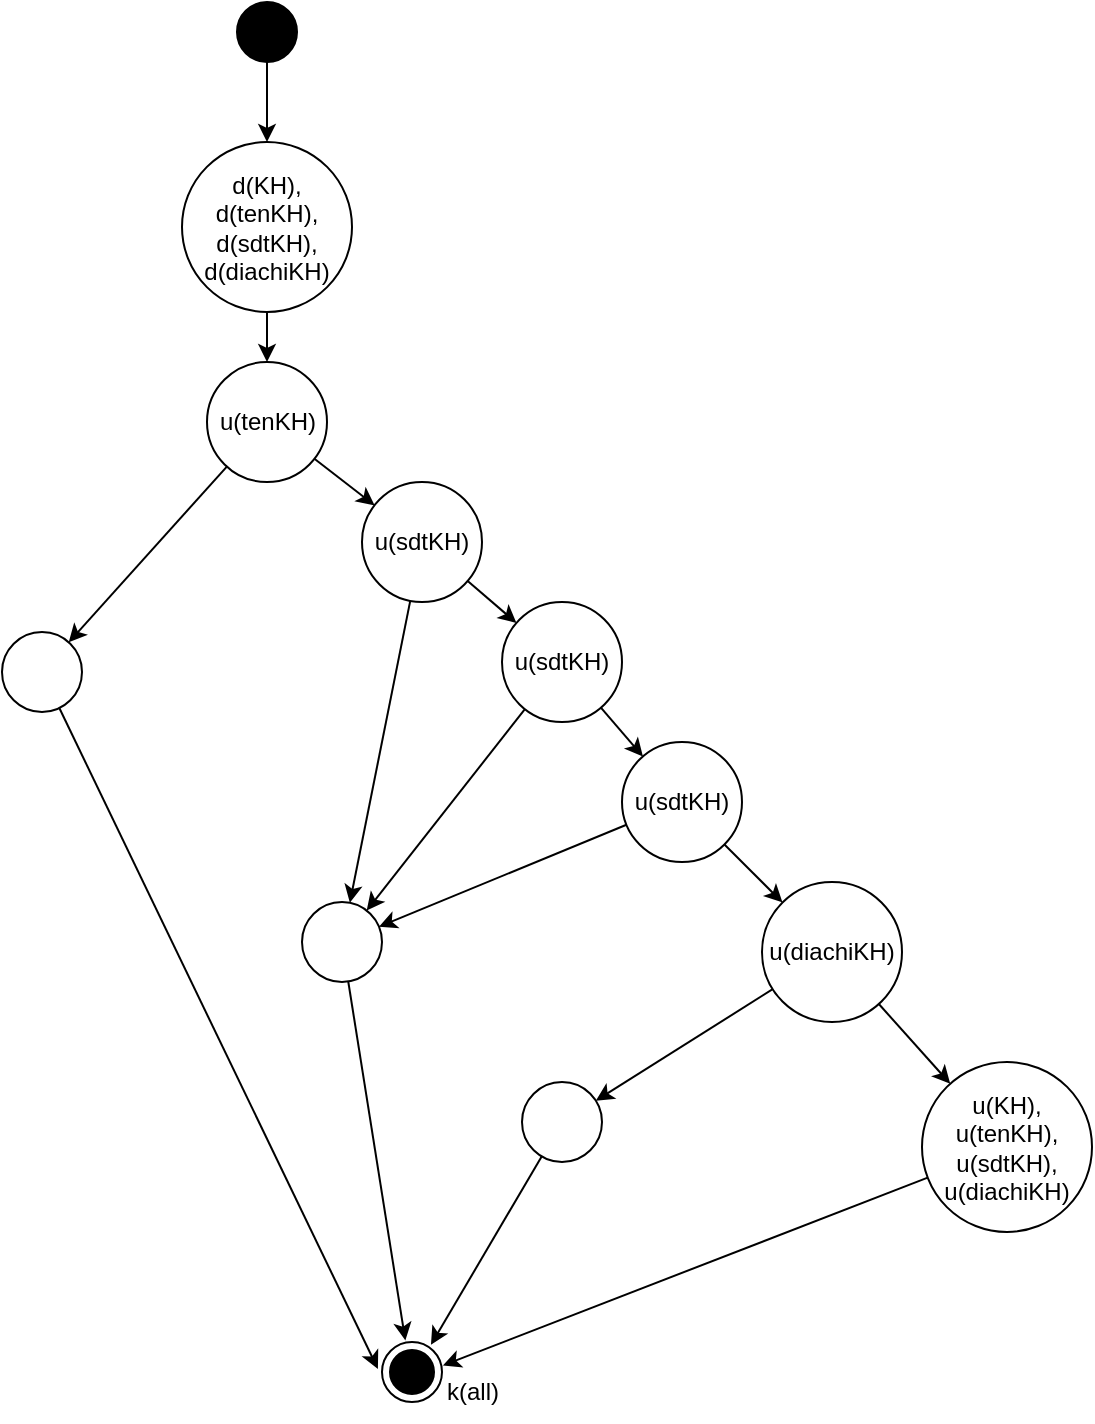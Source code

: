 <mxfile version="25.0.3" pages="4">
  <diagram id="HT4gBM5k6EM0QCJGCTTb" name="Page-2">
    <mxGraphModel dx="1486" dy="822" grid="1" gridSize="10" guides="1" tooltips="1" connect="1" arrows="1" fold="1" page="1" pageScale="1" pageWidth="3300" pageHeight="4681" math="0" shadow="0">
      <root>
        <mxCell id="0" />
        <mxCell id="1" parent="0" />
        <mxCell id="9Lhq6CNGo00cU0peFySH-1" style="edgeStyle=orthogonalEdgeStyle;rounded=0;orthogonalLoop=1;jettySize=auto;html=1;entryX=0.5;entryY=0;entryDx=0;entryDy=0;" parent="1" source="9Lhq6CNGo00cU0peFySH-2" target="9Lhq6CNGo00cU0peFySH-4" edge="1">
          <mxGeometry relative="1" as="geometry" />
        </mxCell>
        <mxCell id="9Lhq6CNGo00cU0peFySH-2" value="" style="ellipse;fillColor=strokeColor;fontSize=11;labelPosition=left;verticalLabelPosition=middle;align=right;verticalAlign=middle;spacingRight=7;" parent="1" vertex="1">
          <mxGeometry x="797.5" y="180" width="30" height="30" as="geometry" />
        </mxCell>
        <mxCell id="9Lhq6CNGo00cU0peFySH-3" style="edgeStyle=orthogonalEdgeStyle;rounded=0;orthogonalLoop=1;jettySize=auto;html=1;exitX=0.5;exitY=1;exitDx=0;exitDy=0;entryX=0.5;entryY=0;entryDx=0;entryDy=0;" parent="1" source="9Lhq6CNGo00cU0peFySH-4" target="9Lhq6CNGo00cU0peFySH-7" edge="1">
          <mxGeometry relative="1" as="geometry" />
        </mxCell>
        <mxCell id="9Lhq6CNGo00cU0peFySH-4" value="d(KH), d(tenKH), d(sdtKH), d(diachiKH)" style="ellipse;whiteSpace=wrap;html=1;aspect=fixed;" parent="1" vertex="1">
          <mxGeometry x="770" y="250" width="85" height="85" as="geometry" />
        </mxCell>
        <mxCell id="9Lhq6CNGo00cU0peFySH-5" value="" style="rounded=0;orthogonalLoop=1;jettySize=auto;html=1;" parent="1" source="9Lhq6CNGo00cU0peFySH-7" target="9Lhq6CNGo00cU0peFySH-9" edge="1">
          <mxGeometry relative="1" as="geometry" />
        </mxCell>
        <mxCell id="9Lhq6CNGo00cU0peFySH-6" value="" style="rounded=0;orthogonalLoop=1;jettySize=auto;html=1;" parent="1" source="9Lhq6CNGo00cU0peFySH-7" target="9Lhq6CNGo00cU0peFySH-16" edge="1">
          <mxGeometry relative="1" as="geometry" />
        </mxCell>
        <mxCell id="9Lhq6CNGo00cU0peFySH-7" value="u(tenKH)" style="ellipse;whiteSpace=wrap;html=1;aspect=fixed;" parent="1" vertex="1">
          <mxGeometry x="782.5" y="360" width="60" height="60" as="geometry" />
        </mxCell>
        <mxCell id="9Lhq6CNGo00cU0peFySH-8" value="" style="rounded=0;orthogonalLoop=1;jettySize=auto;html=1;entryX=-0.068;entryY=0.45;entryDx=0;entryDy=0;entryPerimeter=0;" parent="1" source="9Lhq6CNGo00cU0peFySH-9" target="9Lhq6CNGo00cU0peFySH-34" edge="1">
          <mxGeometry relative="1" as="geometry">
            <mxPoint x="795" y="760" as="targetPoint" />
          </mxGeometry>
        </mxCell>
        <mxCell id="9Lhq6CNGo00cU0peFySH-9" value="" style="ellipse;whiteSpace=wrap;html=1;aspect=fixed;" parent="1" vertex="1">
          <mxGeometry x="680" y="495" width="40" height="40" as="geometry" />
        </mxCell>
        <mxCell id="9Lhq6CNGo00cU0peFySH-14" value="" style="rounded=0;orthogonalLoop=1;jettySize=auto;html=1;" parent="1" source="9Lhq6CNGo00cU0peFySH-16" target="9Lhq6CNGo00cU0peFySH-18" edge="1">
          <mxGeometry relative="1" as="geometry" />
        </mxCell>
        <mxCell id="9Lhq6CNGo00cU0peFySH-15" value="" style="rounded=0;orthogonalLoop=1;jettySize=auto;html=1;" parent="1" source="9Lhq6CNGo00cU0peFySH-16" target="eaFx54Nm_vmht1-EFbct-1" edge="1">
          <mxGeometry relative="1" as="geometry" />
        </mxCell>
        <mxCell id="9Lhq6CNGo00cU0peFySH-16" value="u(sdtKH)" style="ellipse;whiteSpace=wrap;html=1;aspect=fixed;" parent="1" vertex="1">
          <mxGeometry x="860" y="420" width="60" height="60" as="geometry" />
        </mxCell>
        <mxCell id="9Lhq6CNGo00cU0peFySH-17" value="" style="rounded=0;orthogonalLoop=1;jettySize=auto;html=1;entryX=0.389;entryY=-0.026;entryDx=0;entryDy=0;entryPerimeter=0;" parent="1" source="9Lhq6CNGo00cU0peFySH-18" target="9Lhq6CNGo00cU0peFySH-34" edge="1">
          <mxGeometry relative="1" as="geometry">
            <mxPoint x="800.858" y="745.858" as="targetPoint" />
          </mxGeometry>
        </mxCell>
        <mxCell id="9Lhq6CNGo00cU0peFySH-18" value="" style="ellipse;whiteSpace=wrap;html=1;aspect=fixed;" parent="1" vertex="1">
          <mxGeometry x="830" y="630" width="40" height="40" as="geometry" />
        </mxCell>
        <mxCell id="9Lhq6CNGo00cU0peFySH-23" value="" style="rounded=0;orthogonalLoop=1;jettySize=auto;html=1;" parent="1" source="9Lhq6CNGo00cU0peFySH-25" target="9Lhq6CNGo00cU0peFySH-27" edge="1">
          <mxGeometry relative="1" as="geometry" />
        </mxCell>
        <mxCell id="9Lhq6CNGo00cU0peFySH-24" value="" style="rounded=0;orthogonalLoop=1;jettySize=auto;html=1;" parent="1" source="9Lhq6CNGo00cU0peFySH-25" target="9Lhq6CNGo00cU0peFySH-39" edge="1">
          <mxGeometry relative="1" as="geometry">
            <mxPoint x="1062.807" y="579.782" as="targetPoint" />
          </mxGeometry>
        </mxCell>
        <mxCell id="9Lhq6CNGo00cU0peFySH-25" value="u(diachiKH)" style="ellipse;whiteSpace=wrap;html=1;aspect=fixed;" parent="1" vertex="1">
          <mxGeometry x="1060" y="620" width="70" height="70" as="geometry" />
        </mxCell>
        <mxCell id="9Lhq6CNGo00cU0peFySH-26" value="" style="rounded=0;orthogonalLoop=1;jettySize=auto;html=1;entryX=0.816;entryY=0.046;entryDx=0;entryDy=0;entryPerimeter=0;" parent="1" source="9Lhq6CNGo00cU0peFySH-27" target="9Lhq6CNGo00cU0peFySH-34" edge="1">
          <mxGeometry relative="1" as="geometry">
            <mxPoint x="815" y="740" as="targetPoint" />
          </mxGeometry>
        </mxCell>
        <mxCell id="9Lhq6CNGo00cU0peFySH-27" value="" style="ellipse;whiteSpace=wrap;html=1;aspect=fixed;" parent="1" vertex="1">
          <mxGeometry x="940" y="720" width="40" height="40" as="geometry" />
        </mxCell>
        <mxCell id="9Lhq6CNGo00cU0peFySH-33" style="rounded=0;orthogonalLoop=1;jettySize=auto;html=1;entryX=1.015;entryY=0.391;entryDx=0;entryDy=0;entryPerimeter=0;" parent="1" source="9Lhq6CNGo00cU0peFySH-39" target="9Lhq6CNGo00cU0peFySH-34" edge="1">
          <mxGeometry relative="1" as="geometry">
            <mxPoint x="1080" y="610" as="sourcePoint" />
            <mxPoint x="829.142" y="745.858" as="targetPoint" />
          </mxGeometry>
        </mxCell>
        <mxCell id="9Lhq6CNGo00cU0peFySH-34" value="" style="ellipse;html=1;shape=endState;fillColor=strokeColor;fontSize=11;labelPosition=left;verticalLabelPosition=middle;align=right;verticalAlign=middle;spacingRight=7;" parent="1" vertex="1">
          <mxGeometry x="870" y="850" width="30" height="30" as="geometry" />
        </mxCell>
        <mxCell id="9Lhq6CNGo00cU0peFySH-39" value="u(KH), u(tenKH), u(sdtKH), u(diachiKH)" style="ellipse;whiteSpace=wrap;html=1;aspect=fixed;" parent="1" vertex="1">
          <mxGeometry x="1140" y="710" width="85" height="85" as="geometry" />
        </mxCell>
        <mxCell id="9Lhq6CNGo00cU0peFySH-40" value="k(all)" style="text;html=1;align=center;verticalAlign=middle;resizable=0;points=[];autosize=1;strokeColor=none;fillColor=none;" parent="1" vertex="1">
          <mxGeometry x="890" y="860" width="50" height="30" as="geometry" />
        </mxCell>
        <mxCell id="eaFx54Nm_vmht1-EFbct-3" style="rounded=0;orthogonalLoop=1;jettySize=auto;html=1;" edge="1" parent="1" source="eaFx54Nm_vmht1-EFbct-1" target="eaFx54Nm_vmht1-EFbct-2">
          <mxGeometry relative="1" as="geometry" />
        </mxCell>
        <mxCell id="eaFx54Nm_vmht1-EFbct-4" style="rounded=0;orthogonalLoop=1;jettySize=auto;html=1;" edge="1" parent="1" source="eaFx54Nm_vmht1-EFbct-1" target="9Lhq6CNGo00cU0peFySH-18">
          <mxGeometry relative="1" as="geometry" />
        </mxCell>
        <mxCell id="eaFx54Nm_vmht1-EFbct-1" value="u(sdtKH)" style="ellipse;whiteSpace=wrap;html=1;aspect=fixed;" vertex="1" parent="1">
          <mxGeometry x="930" y="480" width="60" height="60" as="geometry" />
        </mxCell>
        <mxCell id="eaFx54Nm_vmht1-EFbct-5" style="rounded=0;orthogonalLoop=1;jettySize=auto;html=1;" edge="1" parent="1" source="eaFx54Nm_vmht1-EFbct-2" target="9Lhq6CNGo00cU0peFySH-18">
          <mxGeometry relative="1" as="geometry" />
        </mxCell>
        <mxCell id="eaFx54Nm_vmht1-EFbct-6" style="rounded=0;orthogonalLoop=1;jettySize=auto;html=1;" edge="1" parent="1" source="eaFx54Nm_vmht1-EFbct-2" target="9Lhq6CNGo00cU0peFySH-25">
          <mxGeometry relative="1" as="geometry" />
        </mxCell>
        <mxCell id="eaFx54Nm_vmht1-EFbct-2" value="u(sdtKH)" style="ellipse;whiteSpace=wrap;html=1;aspect=fixed;" vertex="1" parent="1">
          <mxGeometry x="990" y="550" width="60" height="60" as="geometry" />
        </mxCell>
      </root>
    </mxGraphModel>
  </diagram>
  <diagram name="Page-1" id="0XRDkxaGJ8MRRmCMOCM4">
    <mxGraphModel dx="929" dy="514" grid="1" gridSize="10" guides="1" tooltips="1" connect="1" arrows="1" fold="1" page="1" pageScale="1" pageWidth="3300" pageHeight="4681" math="0" shadow="0">
      <root>
        <mxCell id="0" />
        <mxCell id="1" parent="0" />
        <mxCell id="SDcvAr6CtPs48peLbvJb-33" style="edgeStyle=orthogonalEdgeStyle;rounded=0;orthogonalLoop=1;jettySize=auto;html=1;entryX=0.5;entryY=0;entryDx=0;entryDy=0;" parent="1" source="SDcvAr6CtPs48peLbvJb-3" target="SDcvAr6CtPs48peLbvJb-9" edge="1">
          <mxGeometry relative="1" as="geometry" />
        </mxCell>
        <mxCell id="SDcvAr6CtPs48peLbvJb-3" value="" style="ellipse;fillColor=strokeColor;fontSize=11;labelPosition=left;verticalLabelPosition=middle;align=right;verticalAlign=middle;spacingRight=7;" parent="1" vertex="1">
          <mxGeometry x="1100" y="360" width="30" height="30" as="geometry" />
        </mxCell>
        <mxCell id="SDcvAr6CtPs48peLbvJb-34" style="edgeStyle=orthogonalEdgeStyle;rounded=0;orthogonalLoop=1;jettySize=auto;html=1;exitX=0.5;exitY=1;exitDx=0;exitDy=0;entryX=0.5;entryY=0;entryDx=0;entryDy=0;" parent="1" source="SDcvAr6CtPs48peLbvJb-9" target="SDcvAr6CtPs48peLbvJb-10" edge="1">
          <mxGeometry relative="1" as="geometry" />
        </mxCell>
        <mxCell id="SDcvAr6CtPs48peLbvJb-9" value="1" style="ellipse;whiteSpace=wrap;html=1;aspect=fixed;" parent="1" vertex="1">
          <mxGeometry x="1095" y="420" width="40" height="40" as="geometry" />
        </mxCell>
        <mxCell id="SDcvAr6CtPs48peLbvJb-36" value="" style="rounded=0;orthogonalLoop=1;jettySize=auto;html=1;" parent="1" source="SDcvAr6CtPs48peLbvJb-10" target="SDcvAr6CtPs48peLbvJb-35" edge="1">
          <mxGeometry relative="1" as="geometry" />
        </mxCell>
        <mxCell id="SDcvAr6CtPs48peLbvJb-50" value="" style="rounded=0;orthogonalLoop=1;jettySize=auto;html=1;" parent="1" source="SDcvAr6CtPs48peLbvJb-10" target="SDcvAr6CtPs48peLbvJb-49" edge="1">
          <mxGeometry relative="1" as="geometry" />
        </mxCell>
        <mxCell id="SDcvAr6CtPs48peLbvJb-10" value="2" style="ellipse;whiteSpace=wrap;html=1;aspect=fixed;" parent="1" vertex="1">
          <mxGeometry x="1095" y="490" width="40" height="40" as="geometry" />
        </mxCell>
        <mxCell id="SDcvAr6CtPs48peLbvJb-38" value="" style="rounded=0;orthogonalLoop=1;jettySize=auto;html=1;" parent="1" source="SDcvAr6CtPs48peLbvJb-35" target="SDcvAr6CtPs48peLbvJb-37" edge="1">
          <mxGeometry relative="1" as="geometry" />
        </mxCell>
        <mxCell id="SDcvAr6CtPs48peLbvJb-35" value="3" style="ellipse;whiteSpace=wrap;html=1;aspect=fixed;" parent="1" vertex="1">
          <mxGeometry x="1040" y="550" width="40" height="40" as="geometry" />
        </mxCell>
        <mxCell id="SDcvAr6CtPs48peLbvJb-44" style="rounded=0;orthogonalLoop=1;jettySize=auto;html=1;exitX=0.5;exitY=1;exitDx=0;exitDy=0;entryX=0;entryY=0.5;entryDx=0;entryDy=0;" parent="1" source="SDcvAr6CtPs48peLbvJb-47" target="-h0Y0pHWeZBDXQHOa-4n-2" edge="1">
          <mxGeometry relative="1" as="geometry">
            <mxPoint x="1104.393" y="935.607" as="targetPoint" />
          </mxGeometry>
        </mxCell>
        <mxCell id="SDcvAr6CtPs48peLbvJb-48" value="" style="rounded=0;orthogonalLoop=1;jettySize=auto;html=1;" parent="1" source="SDcvAr6CtPs48peLbvJb-37" target="SDcvAr6CtPs48peLbvJb-47" edge="1">
          <mxGeometry relative="1" as="geometry" />
        </mxCell>
        <mxCell id="SDcvAr6CtPs48peLbvJb-37" value="4" style="ellipse;whiteSpace=wrap;html=1;aspect=fixed;" parent="1" vertex="1">
          <mxGeometry x="1000" y="630" width="40" height="40" as="geometry" />
        </mxCell>
        <mxCell id="SDcvAr6CtPs48peLbvJb-47" value="5" style="ellipse;whiteSpace=wrap;html=1;aspect=fixed;" parent="1" vertex="1">
          <mxGeometry x="960" y="730" width="40" height="40" as="geometry" />
        </mxCell>
        <mxCell id="SDcvAr6CtPs48peLbvJb-59" value="" style="rounded=0;orthogonalLoop=1;jettySize=auto;html=1;entryX=0;entryY=0;entryDx=0;entryDy=0;" parent="1" source="SDcvAr6CtPs48peLbvJb-49" target="ilJLZfLIQpq3Y_imQJ0e-9" edge="1">
          <mxGeometry relative="1" as="geometry">
            <mxPoint x="1225.858" y="605.858" as="targetPoint" />
          </mxGeometry>
        </mxCell>
        <mxCell id="ilJLZfLIQpq3Y_imQJ0e-3" style="rounded=0;orthogonalLoop=1;jettySize=auto;html=1;entryX=0.34;entryY=0.009;entryDx=0;entryDy=0;entryPerimeter=0;" edge="1" parent="1" source="SDcvAr6CtPs48peLbvJb-49" target="ilJLZfLIQpq3Y_imQJ0e-1">
          <mxGeometry relative="1" as="geometry" />
        </mxCell>
        <mxCell id="SDcvAr6CtPs48peLbvJb-49" value="6" style="ellipse;whiteSpace=wrap;html=1;aspect=fixed;" parent="1" vertex="1">
          <mxGeometry x="1160" y="540" width="40" height="40" as="geometry" />
        </mxCell>
        <mxCell id="-h0Y0pHWeZBDXQHOa-4n-1" value="" style="ellipse;html=1;shape=endState;fillColor=strokeColor;fontSize=11;labelPosition=left;verticalLabelPosition=middle;align=right;verticalAlign=middle;spacingRight=7;" parent="1" vertex="1">
          <mxGeometry x="1115" y="1120" width="30" height="30" as="geometry" />
        </mxCell>
        <mxCell id="-h0Y0pHWeZBDXQHOa-4n-3" style="rounded=0;orthogonalLoop=1;jettySize=auto;html=1;" parent="1" source="-h0Y0pHWeZBDXQHOa-4n-2" target="-h0Y0pHWeZBDXQHOa-4n-1" edge="1">
          <mxGeometry relative="1" as="geometry" />
        </mxCell>
        <mxCell id="-h0Y0pHWeZBDXQHOa-4n-2" value="17" style="ellipse;whiteSpace=wrap;html=1;aspect=fixed;" parent="1" vertex="1">
          <mxGeometry x="1110" y="1040" width="40" height="40" as="geometry" />
        </mxCell>
        <mxCell id="ilJLZfLIQpq3Y_imQJ0e-4" style="rounded=0;orthogonalLoop=1;jettySize=auto;html=1;entryX=0.5;entryY=0;entryDx=0;entryDy=0;" edge="1" parent="1" source="ilJLZfLIQpq3Y_imQJ0e-1" target="ilJLZfLIQpq3Y_imQJ0e-2">
          <mxGeometry relative="1" as="geometry" />
        </mxCell>
        <mxCell id="ilJLZfLIQpq3Y_imQJ0e-1" value="9" style="ellipse;whiteSpace=wrap;html=1;aspect=fixed;" vertex="1" parent="1">
          <mxGeometry x="1100" y="730" width="40" height="40" as="geometry" />
        </mxCell>
        <mxCell id="ilJLZfLIQpq3Y_imQJ0e-7" style="rounded=0;orthogonalLoop=1;jettySize=auto;html=1;entryX=0.5;entryY=0;entryDx=0;entryDy=0;" edge="1" parent="1" source="ilJLZfLIQpq3Y_imQJ0e-2" target="ilJLZfLIQpq3Y_imQJ0e-5">
          <mxGeometry relative="1" as="geometry" />
        </mxCell>
        <mxCell id="ilJLZfLIQpq3Y_imQJ0e-2" value="10" style="ellipse;whiteSpace=wrap;html=1;aspect=fixed;" vertex="1" parent="1">
          <mxGeometry x="1100" y="810" width="40" height="40" as="geometry" />
        </mxCell>
        <mxCell id="ilJLZfLIQpq3Y_imQJ0e-8" style="rounded=0;orthogonalLoop=1;jettySize=auto;html=1;entryX=0.304;entryY=-0.037;entryDx=0;entryDy=0;entryPerimeter=0;" edge="1" parent="1" source="ilJLZfLIQpq3Y_imQJ0e-5" target="-h0Y0pHWeZBDXQHOa-4n-2">
          <mxGeometry relative="1" as="geometry" />
        </mxCell>
        <mxCell id="ilJLZfLIQpq3Y_imQJ0e-5" value="11" style="ellipse;whiteSpace=wrap;html=1;aspect=fixed;" vertex="1" parent="1">
          <mxGeometry x="1100" y="890" width="40" height="40" as="geometry" />
        </mxCell>
        <mxCell id="ilJLZfLIQpq3Y_imQJ0e-10" style="rounded=0;orthogonalLoop=1;jettySize=auto;html=1;entryX=1;entryY=0;entryDx=0;entryDy=0;" edge="1" parent="1" source="ilJLZfLIQpq3Y_imQJ0e-9" target="ilJLZfLIQpq3Y_imQJ0e-1">
          <mxGeometry relative="1" as="geometry" />
        </mxCell>
        <mxCell id="ilJLZfLIQpq3Y_imQJ0e-12" style="rounded=0;orthogonalLoop=1;jettySize=auto;html=1;entryX=0;entryY=0;entryDx=0;entryDy=0;" edge="1" parent="1" source="ilJLZfLIQpq3Y_imQJ0e-9" target="ilJLZfLIQpq3Y_imQJ0e-11">
          <mxGeometry relative="1" as="geometry" />
        </mxCell>
        <mxCell id="ilJLZfLIQpq3Y_imQJ0e-9" value="7" style="ellipse;whiteSpace=wrap;html=1;aspect=fixed;" vertex="1" parent="1">
          <mxGeometry x="1220" y="600" width="40" height="40" as="geometry" />
        </mxCell>
        <mxCell id="ilJLZfLIQpq3Y_imQJ0e-13" style="rounded=0;orthogonalLoop=1;jettySize=auto;html=1;entryX=1;entryY=0.5;entryDx=0;entryDy=0;" edge="1" parent="1" source="ilJLZfLIQpq3Y_imQJ0e-11" target="ilJLZfLIQpq3Y_imQJ0e-1">
          <mxGeometry relative="1" as="geometry" />
        </mxCell>
        <mxCell id="ilJLZfLIQpq3Y_imQJ0e-15" style="rounded=0;orthogonalLoop=1;jettySize=auto;html=1;" edge="1" parent="1" source="ilJLZfLIQpq3Y_imQJ0e-11" target="ilJLZfLIQpq3Y_imQJ0e-14">
          <mxGeometry relative="1" as="geometry" />
        </mxCell>
        <mxCell id="ilJLZfLIQpq3Y_imQJ0e-11" value="8" style="ellipse;whiteSpace=wrap;html=1;aspect=fixed;" vertex="1" parent="1">
          <mxGeometry x="1280" y="670" width="40" height="40" as="geometry" />
        </mxCell>
        <mxCell id="ilJLZfLIQpq3Y_imQJ0e-20" style="rounded=0;orthogonalLoop=1;jettySize=auto;html=1;" edge="1" parent="1" source="ilJLZfLIQpq3Y_imQJ0e-14" target="ilJLZfLIQpq3Y_imQJ0e-17">
          <mxGeometry relative="1" as="geometry" />
        </mxCell>
        <mxCell id="ilJLZfLIQpq3Y_imQJ0e-14" value="12" style="ellipse;whiteSpace=wrap;html=1;aspect=fixed;" vertex="1" parent="1">
          <mxGeometry x="1330" y="750" width="40" height="40" as="geometry" />
        </mxCell>
        <mxCell id="ilJLZfLIQpq3Y_imQJ0e-22" style="rounded=0;orthogonalLoop=1;jettySize=auto;html=1;" edge="1" parent="1" source="ilJLZfLIQpq3Y_imQJ0e-16" target="ilJLZfLIQpq3Y_imQJ0e-18">
          <mxGeometry relative="1" as="geometry" />
        </mxCell>
        <mxCell id="ilJLZfLIQpq3Y_imQJ0e-16" value="14" style="ellipse;whiteSpace=wrap;html=1;aspect=fixed;" vertex="1" parent="1">
          <mxGeometry x="1200" y="870" width="40" height="40" as="geometry" />
        </mxCell>
        <mxCell id="ilJLZfLIQpq3Y_imQJ0e-21" style="rounded=0;orthogonalLoop=1;jettySize=auto;html=1;exitX=0;exitY=1;exitDx=0;exitDy=0;" edge="1" parent="1" source="ilJLZfLIQpq3Y_imQJ0e-17" target="ilJLZfLIQpq3Y_imQJ0e-16">
          <mxGeometry relative="1" as="geometry" />
        </mxCell>
        <mxCell id="ilJLZfLIQpq3Y_imQJ0e-17" value="13" style="ellipse;whiteSpace=wrap;html=1;aspect=fixed;" vertex="1" parent="1">
          <mxGeometry x="1260" y="810" width="40" height="40" as="geometry" />
        </mxCell>
        <mxCell id="ilJLZfLIQpq3Y_imQJ0e-19" style="rounded=0;orthogonalLoop=1;jettySize=auto;html=1;entryX=1;entryY=0;entryDx=0;entryDy=0;" edge="1" parent="1" source="ilJLZfLIQpq3Y_imQJ0e-18" target="-h0Y0pHWeZBDXQHOa-4n-2">
          <mxGeometry relative="1" as="geometry" />
        </mxCell>
        <mxCell id="ilJLZfLIQpq3Y_imQJ0e-24" style="rounded=0;orthogonalLoop=1;jettySize=auto;html=1;exitX=1;exitY=1;exitDx=0;exitDy=0;" edge="1" parent="1" source="ilJLZfLIQpq3Y_imQJ0e-14" target="ilJLZfLIQpq3Y_imQJ0e-23">
          <mxGeometry relative="1" as="geometry" />
        </mxCell>
        <mxCell id="ilJLZfLIQpq3Y_imQJ0e-18" value="15" style="ellipse;whiteSpace=wrap;html=1;aspect=fixed;" vertex="1" parent="1">
          <mxGeometry x="1160" y="940" width="40" height="40" as="geometry" />
        </mxCell>
        <mxCell id="ilJLZfLIQpq3Y_imQJ0e-25" style="rounded=0;orthogonalLoop=1;jettySize=auto;html=1;entryX=1;entryY=0.5;entryDx=0;entryDy=0;" edge="1" parent="1" source="ilJLZfLIQpq3Y_imQJ0e-23" target="-h0Y0pHWeZBDXQHOa-4n-2">
          <mxGeometry relative="1" as="geometry" />
        </mxCell>
        <mxCell id="ilJLZfLIQpq3Y_imQJ0e-23" value="16" style="ellipse;whiteSpace=wrap;html=1;aspect=fixed;" vertex="1" parent="1">
          <mxGeometry x="1380" y="830" width="40" height="40" as="geometry" />
        </mxCell>
      </root>
    </mxGraphModel>
  </diagram>
  <diagram id="5SNa8ftEBXGv_axdZT7S" name="Page-4">
    <mxGraphModel dx="1061" dy="587" grid="1" gridSize="10" guides="1" tooltips="1" connect="1" arrows="1" fold="1" page="1" pageScale="1" pageWidth="3300" pageHeight="4681" math="0" shadow="0">
      <root>
        <mxCell id="0" />
        <mxCell id="1" parent="0" />
        <mxCell id="XQcsihGGQft_ySXD6dOj-1" value="" style="endArrow=none;html=1;rounded=0;" edge="1" parent="1">
          <mxGeometry width="50" height="50" relative="1" as="geometry">
            <mxPoint x="310" y="250" as="sourcePoint" />
            <mxPoint x="1110" y="250" as="targetPoint" />
          </mxGeometry>
        </mxCell>
        <mxCell id="XQcsihGGQft_ySXD6dOj-2" value="" style="endArrow=none;html=1;rounded=0;" edge="1" parent="1">
          <mxGeometry width="50" height="50" relative="1" as="geometry">
            <mxPoint x="710" y="290" as="sourcePoint" />
            <mxPoint x="710" y="210" as="targetPoint" />
          </mxGeometry>
        </mxCell>
        <mxCell id="XQcsihGGQft_ySXD6dOj-3" value="3" style="edgeLabel;html=1;align=center;verticalAlign=middle;resizable=0;points=[];" vertex="1" connectable="0" parent="XQcsihGGQft_ySXD6dOj-2">
          <mxGeometry x="-0.706" y="1" relative="1" as="geometry">
            <mxPoint as="offset" />
          </mxGeometry>
        </mxCell>
        <mxCell id="XQcsihGGQft_ySXD6dOj-4" value="" style="endArrow=none;html=1;rounded=0;" edge="1" parent="1">
          <mxGeometry width="50" height="50" relative="1" as="geometry">
            <mxPoint x="350" y="290" as="sourcePoint" />
            <mxPoint x="350" y="210" as="targetPoint" />
          </mxGeometry>
        </mxCell>
        <mxCell id="XQcsihGGQft_ySXD6dOj-5" value="0" style="edgeLabel;html=1;align=center;verticalAlign=middle;resizable=0;points=[];" vertex="1" connectable="0" parent="XQcsihGGQft_ySXD6dOj-4">
          <mxGeometry x="-0.706" y="2" relative="1" as="geometry">
            <mxPoint as="offset" />
          </mxGeometry>
        </mxCell>
        <mxCell id="XQcsihGGQft_ySXD6dOj-6" value="" style="endArrow=none;html=1;rounded=0;" edge="1" parent="1">
          <mxGeometry width="50" height="50" relative="1" as="geometry">
            <mxPoint x="469.5" y="290" as="sourcePoint" />
            <mxPoint x="469.5" y="210" as="targetPoint" />
          </mxGeometry>
        </mxCell>
        <mxCell id="XQcsihGGQft_ySXD6dOj-7" value="1" style="edgeLabel;html=1;align=center;verticalAlign=middle;resizable=0;points=[];" vertex="1" connectable="0" parent="XQcsihGGQft_ySXD6dOj-6">
          <mxGeometry x="-0.706" y="1" relative="1" as="geometry">
            <mxPoint x="2" y="1" as="offset" />
          </mxGeometry>
        </mxCell>
        <mxCell id="XQcsihGGQft_ySXD6dOj-8" value="" style="endArrow=none;html=1;rounded=0;" edge="1" parent="1">
          <mxGeometry width="50" height="50" relative="1" as="geometry">
            <mxPoint x="830" y="290" as="sourcePoint" />
            <mxPoint x="830" y="210" as="targetPoint" />
          </mxGeometry>
        </mxCell>
        <mxCell id="XQcsihGGQft_ySXD6dOj-9" value="14" style="edgeLabel;html=1;align=center;verticalAlign=middle;resizable=0;points=[];" vertex="1" connectable="0" parent="XQcsihGGQft_ySXD6dOj-8">
          <mxGeometry x="-0.706" y="1" relative="1" as="geometry">
            <mxPoint as="offset" />
          </mxGeometry>
        </mxCell>
        <mxCell id="XQcsihGGQft_ySXD6dOj-10" value="" style="endArrow=none;html=1;rounded=0;" edge="1" parent="1">
          <mxGeometry width="50" height="50" relative="1" as="geometry">
            <mxPoint x="950.59" y="290" as="sourcePoint" />
            <mxPoint x="950.59" y="210" as="targetPoint" />
          </mxGeometry>
        </mxCell>
        <mxCell id="XQcsihGGQft_ySXD6dOj-11" value="15" style="edgeLabel;html=1;align=center;verticalAlign=middle;resizable=0;points=[];" vertex="1" connectable="0" parent="XQcsihGGQft_ySXD6dOj-10">
          <mxGeometry x="-0.647" y="2" relative="1" as="geometry">
            <mxPoint x="2" y="4" as="offset" />
          </mxGeometry>
        </mxCell>
        <mxCell id="XQcsihGGQft_ySXD6dOj-12" value="" style="endArrow=none;html=1;rounded=0;" edge="1" parent="1">
          <mxGeometry width="50" height="50" relative="1" as="geometry">
            <mxPoint x="1070.59" y="290" as="sourcePoint" />
            <mxPoint x="1070.59" y="210" as="targetPoint" />
          </mxGeometry>
        </mxCell>
        <mxCell id="XQcsihGGQft_ySXD6dOj-13" value="16" style="edgeLabel;html=1;align=center;verticalAlign=middle;resizable=0;points=[];" vertex="1" connectable="0" parent="XQcsihGGQft_ySXD6dOj-12">
          <mxGeometry x="-0.588" y="1" relative="1" as="geometry">
            <mxPoint y="6" as="offset" />
          </mxGeometry>
        </mxCell>
        <mxCell id="XQcsihGGQft_ySXD6dOj-14" value="VÙNG HỢP LỆ" style="rounded=0;whiteSpace=wrap;html=1;" vertex="1" parent="1">
          <mxGeometry x="590" y="230" width="360" height="20" as="geometry" />
        </mxCell>
        <mxCell id="XQcsihGGQft_ySXD6dOj-15" value="THÊM MÀU SẮC SẢN PHẨM" style="text;html=1;align=center;verticalAlign=middle;resizable=0;points=[];autosize=1;strokeColor=none;fillColor=none;" vertex="1" parent="1">
          <mxGeometry x="660" y="130" width="180" height="30" as="geometry" />
        </mxCell>
        <mxCell id="XQcsihGGQft_ySXD6dOj-16" value="Chú thích:&lt;br&gt;x: số ký tự" style="rounded=0;whiteSpace=wrap;html=1;" vertex="1" parent="1">
          <mxGeometry x="410" y="130" width="120" height="60" as="geometry" />
        </mxCell>
        <mxCell id="XQcsihGGQft_ySXD6dOj-17" value="TC1: x = 0&lt;br&gt;(không hợp lệ)" style="text;html=1;align=center;verticalAlign=middle;resizable=0;points=[];autosize=1;strokeColor=none;fillColor=none;" vertex="1" parent="1">
          <mxGeometry x="300" y="290" width="100" height="40" as="geometry" />
        </mxCell>
        <mxCell id="XQcsihGGQft_ySXD6dOj-18" value="TC2: x = 1&lt;br&gt;(không hợp lệ)" style="text;html=1;align=center;verticalAlign=middle;resizable=0;points=[];autosize=1;strokeColor=none;fillColor=none;" vertex="1" parent="1">
          <mxGeometry x="420" y="290" width="100" height="40" as="geometry" />
        </mxCell>
        <mxCell id="XQcsihGGQft_ySXD6dOj-19" value="TC4: x = 3&lt;br&gt;(hợp lệ)" style="text;html=1;align=center;verticalAlign=middle;resizable=0;points=[];autosize=1;strokeColor=none;fillColor=none;" vertex="1" parent="1">
          <mxGeometry x="670" y="290" width="80" height="40" as="geometry" />
        </mxCell>
        <mxCell id="XQcsihGGQft_ySXD6dOj-20" value="TC5: x = 14&lt;br&gt;(hợp lệ)" style="text;html=1;align=center;verticalAlign=middle;resizable=0;points=[];autosize=1;strokeColor=none;fillColor=none;" vertex="1" parent="1">
          <mxGeometry x="785" y="290" width="90" height="40" as="geometry" />
        </mxCell>
        <mxCell id="XQcsihGGQft_ySXD6dOj-21" value="TC6: x = 15&lt;br&gt;(hợp lệ)" style="text;html=1;align=center;verticalAlign=middle;resizable=0;points=[];autosize=1;strokeColor=none;fillColor=none;" vertex="1" parent="1">
          <mxGeometry x="905.59" y="290" width="90" height="40" as="geometry" />
        </mxCell>
        <mxCell id="XQcsihGGQft_ySXD6dOj-22" value="TC7: x = 16&lt;br&gt;(không hợp lệ)" style="text;html=1;align=center;verticalAlign=middle;resizable=0;points=[];autosize=1;strokeColor=none;fillColor=none;" vertex="1" parent="1">
          <mxGeometry x="1020.59" y="290" width="100" height="40" as="geometry" />
        </mxCell>
        <mxCell id="XQcsihGGQft_ySXD6dOj-23" value="TC3: x = 2&lt;br&gt;(hợp lệ)" style="text;html=1;align=center;verticalAlign=middle;resizable=0;points=[];autosize=1;strokeColor=none;fillColor=none;" vertex="1" parent="1">
          <mxGeometry x="550" y="290" width="80" height="40" as="geometry" />
        </mxCell>
        <mxCell id="XQcsihGGQft_ySXD6dOj-24" value="" style="endArrow=none;html=1;rounded=0;" edge="1" parent="1">
          <mxGeometry width="50" height="50" relative="1" as="geometry">
            <mxPoint x="590" y="290" as="sourcePoint" />
            <mxPoint x="590" y="210" as="targetPoint" />
            <Array as="points">
              <mxPoint x="590" y="250" />
            </Array>
          </mxGeometry>
        </mxCell>
        <mxCell id="XQcsihGGQft_ySXD6dOj-25" value="2" style="edgeLabel;html=1;align=center;verticalAlign=middle;resizable=0;points=[];" vertex="1" connectable="0" parent="XQcsihGGQft_ySXD6dOj-24">
          <mxGeometry x="-0.729" y="3" relative="1" as="geometry">
            <mxPoint y="1" as="offset" />
          </mxGeometry>
        </mxCell>
      </root>
    </mxGraphModel>
  </diagram>
  <diagram id="gZ0tEoZuQSUPYvwVcLYd" name="Page-3">
    <mxGraphModel dx="1061" dy="587" grid="1" gridSize="10" guides="1" tooltips="1" connect="1" arrows="1" fold="1" page="1" pageScale="1" pageWidth="3300" pageHeight="4681" math="0" shadow="0">
      <root>
        <mxCell id="0" />
        <mxCell id="1" parent="0" />
        <mxCell id="UXEZ9jactyvSo2chFANo-2" value="" style="endArrow=none;html=1;rounded=0;" parent="1" edge="1">
          <mxGeometry width="50" height="50" relative="1" as="geometry">
            <mxPoint x="120" y="240" as="sourcePoint" />
            <mxPoint x="920" y="240" as="targetPoint" />
          </mxGeometry>
        </mxCell>
        <mxCell id="UXEZ9jactyvSo2chFANo-4" value="" style="endArrow=none;html=1;rounded=0;" parent="1" edge="1">
          <mxGeometry width="50" height="50" relative="1" as="geometry">
            <mxPoint x="520" y="280" as="sourcePoint" />
            <mxPoint x="520" y="200" as="targetPoint" />
          </mxGeometry>
        </mxCell>
        <mxCell id="UXEZ9jactyvSo2chFANo-19" value="3" style="edgeLabel;html=1;align=center;verticalAlign=middle;resizable=0;points=[];" parent="UXEZ9jactyvSo2chFANo-4" vertex="1" connectable="0">
          <mxGeometry x="-0.706" y="1" relative="1" as="geometry">
            <mxPoint as="offset" />
          </mxGeometry>
        </mxCell>
        <mxCell id="UXEZ9jactyvSo2chFANo-5" value="" style="endArrow=none;html=1;rounded=0;" parent="1" edge="1">
          <mxGeometry width="50" height="50" relative="1" as="geometry">
            <mxPoint x="160" y="280" as="sourcePoint" />
            <mxPoint x="160" y="200" as="targetPoint" />
          </mxGeometry>
        </mxCell>
        <mxCell id="UXEZ9jactyvSo2chFANo-17" value="0" style="edgeLabel;html=1;align=center;verticalAlign=middle;resizable=0;points=[];" parent="UXEZ9jactyvSo2chFANo-5" vertex="1" connectable="0">
          <mxGeometry x="-0.706" y="2" relative="1" as="geometry">
            <mxPoint as="offset" />
          </mxGeometry>
        </mxCell>
        <mxCell id="UXEZ9jactyvSo2chFANo-6" value="" style="endArrow=none;html=1;rounded=0;" parent="1" edge="1">
          <mxGeometry width="50" height="50" relative="1" as="geometry">
            <mxPoint x="279.5" y="280" as="sourcePoint" />
            <mxPoint x="279.5" y="200" as="targetPoint" />
          </mxGeometry>
        </mxCell>
        <mxCell id="UXEZ9jactyvSo2chFANo-18" value="1" style="edgeLabel;html=1;align=center;verticalAlign=middle;resizable=0;points=[];" parent="UXEZ9jactyvSo2chFANo-6" vertex="1" connectable="0">
          <mxGeometry x="-0.706" y="1" relative="1" as="geometry">
            <mxPoint x="2" y="1" as="offset" />
          </mxGeometry>
        </mxCell>
        <mxCell id="UXEZ9jactyvSo2chFANo-7" value="" style="endArrow=none;html=1;rounded=0;" parent="1" edge="1">
          <mxGeometry width="50" height="50" relative="1" as="geometry">
            <mxPoint x="640" y="280" as="sourcePoint" />
            <mxPoint x="640" y="200" as="targetPoint" />
          </mxGeometry>
        </mxCell>
        <mxCell id="UXEZ9jactyvSo2chFANo-20" value="19" style="edgeLabel;html=1;align=center;verticalAlign=middle;resizable=0;points=[];" parent="UXEZ9jactyvSo2chFANo-7" vertex="1" connectable="0">
          <mxGeometry x="-0.706" y="1" relative="1" as="geometry">
            <mxPoint as="offset" />
          </mxGeometry>
        </mxCell>
        <mxCell id="UXEZ9jactyvSo2chFANo-8" value="" style="endArrow=none;html=1;rounded=0;" parent="1" edge="1">
          <mxGeometry width="50" height="50" relative="1" as="geometry">
            <mxPoint x="760.59" y="280" as="sourcePoint" />
            <mxPoint x="760.59" y="200" as="targetPoint" />
          </mxGeometry>
        </mxCell>
        <mxCell id="UXEZ9jactyvSo2chFANo-21" value="20" style="edgeLabel;html=1;align=center;verticalAlign=middle;resizable=0;points=[];" parent="UXEZ9jactyvSo2chFANo-8" vertex="1" connectable="0">
          <mxGeometry x="-0.647" y="2" relative="1" as="geometry">
            <mxPoint x="2" y="4" as="offset" />
          </mxGeometry>
        </mxCell>
        <mxCell id="UXEZ9jactyvSo2chFANo-9" value="" style="endArrow=none;html=1;rounded=0;" parent="1" edge="1">
          <mxGeometry width="50" height="50" relative="1" as="geometry">
            <mxPoint x="880.59" y="280" as="sourcePoint" />
            <mxPoint x="880.59" y="200" as="targetPoint" />
          </mxGeometry>
        </mxCell>
        <mxCell id="UXEZ9jactyvSo2chFANo-22" value="21" style="edgeLabel;html=1;align=center;verticalAlign=middle;resizable=0;points=[];" parent="UXEZ9jactyvSo2chFANo-9" vertex="1" connectable="0">
          <mxGeometry x="-0.588" y="1" relative="1" as="geometry">
            <mxPoint y="6" as="offset" />
          </mxGeometry>
        </mxCell>
        <mxCell id="UXEZ9jactyvSo2chFANo-10" value="VÙNG HỢP LỆ" style="rounded=0;whiteSpace=wrap;html=1;" parent="1" vertex="1">
          <mxGeometry x="400" y="220" width="360" height="20" as="geometry" />
        </mxCell>
        <mxCell id="UXEZ9jactyvSo2chFANo-11" value="THÊM THƯƠNG HIỆU" style="text;html=1;align=center;verticalAlign=middle;resizable=0;points=[];autosize=1;strokeColor=none;fillColor=none;" parent="1" vertex="1">
          <mxGeometry x="485" y="120" width="150" height="30" as="geometry" />
        </mxCell>
        <mxCell id="UXEZ9jactyvSo2chFANo-12" value="Chú thích:&lt;br&gt;x: số ký tự" style="rounded=0;whiteSpace=wrap;html=1;" parent="1" vertex="1">
          <mxGeometry x="220" y="120" width="120" height="60" as="geometry" />
        </mxCell>
        <mxCell id="UXEZ9jactyvSo2chFANo-14" value="TC1: x = 0&lt;br&gt;(không hợp lệ)" style="text;html=1;align=center;verticalAlign=middle;resizable=0;points=[];autosize=1;strokeColor=none;fillColor=none;" parent="1" vertex="1">
          <mxGeometry x="110" y="280" width="100" height="40" as="geometry" />
        </mxCell>
        <mxCell id="UXEZ9jactyvSo2chFANo-16" value="TC2: x = 1&lt;br&gt;(không hợp lệ)" style="text;html=1;align=center;verticalAlign=middle;resizable=0;points=[];autosize=1;strokeColor=none;fillColor=none;" parent="1" vertex="1">
          <mxGeometry x="230" y="280" width="100" height="40" as="geometry" />
        </mxCell>
        <mxCell id="UXEZ9jactyvSo2chFANo-23" value="TC4: x = 3&lt;br&gt;(hợp lệ)" style="text;html=1;align=center;verticalAlign=middle;resizable=0;points=[];autosize=1;strokeColor=none;fillColor=none;" parent="1" vertex="1">
          <mxGeometry x="480" y="280" width="80" height="40" as="geometry" />
        </mxCell>
        <mxCell id="UXEZ9jactyvSo2chFANo-24" value="TC5: x = 19&lt;br&gt;(hợp lệ)" style="text;html=1;align=center;verticalAlign=middle;resizable=0;points=[];autosize=1;strokeColor=none;fillColor=none;" parent="1" vertex="1">
          <mxGeometry x="595" y="280" width="90" height="40" as="geometry" />
        </mxCell>
        <mxCell id="UXEZ9jactyvSo2chFANo-25" value="TC6: x = 20&lt;br&gt;(hợp lệ)" style="text;html=1;align=center;verticalAlign=middle;resizable=0;points=[];autosize=1;strokeColor=none;fillColor=none;" parent="1" vertex="1">
          <mxGeometry x="715.59" y="280" width="90" height="40" as="geometry" />
        </mxCell>
        <mxCell id="UXEZ9jactyvSo2chFANo-26" value="TC7: x = 21&lt;br&gt;(không hợp lệ)" style="text;html=1;align=center;verticalAlign=middle;resizable=0;points=[];autosize=1;strokeColor=none;fillColor=none;" parent="1" vertex="1">
          <mxGeometry x="830.59" y="280" width="100" height="40" as="geometry" />
        </mxCell>
        <mxCell id="IovwohJBmpKx6Jx2zgBh-1" value="TC3: x = 2&lt;br&gt;(hợp lệ)" style="text;html=1;align=center;verticalAlign=middle;resizable=0;points=[];autosize=1;strokeColor=none;fillColor=none;" vertex="1" parent="1">
          <mxGeometry x="360" y="280" width="80" height="40" as="geometry" />
        </mxCell>
        <mxCell id="IovwohJBmpKx6Jx2zgBh-2" value="" style="endArrow=none;html=1;rounded=0;" edge="1" parent="1">
          <mxGeometry width="50" height="50" relative="1" as="geometry">
            <mxPoint x="400" y="280" as="sourcePoint" />
            <mxPoint x="400" y="200" as="targetPoint" />
            <Array as="points">
              <mxPoint x="400" y="240" />
            </Array>
          </mxGeometry>
        </mxCell>
        <mxCell id="IovwohJBmpKx6Jx2zgBh-4" value="2" style="edgeLabel;html=1;align=center;verticalAlign=middle;resizable=0;points=[];" vertex="1" connectable="0" parent="IovwohJBmpKx6Jx2zgBh-2">
          <mxGeometry x="-0.729" y="3" relative="1" as="geometry">
            <mxPoint y="1" as="offset" />
          </mxGeometry>
        </mxCell>
      </root>
    </mxGraphModel>
  </diagram>
</mxfile>
